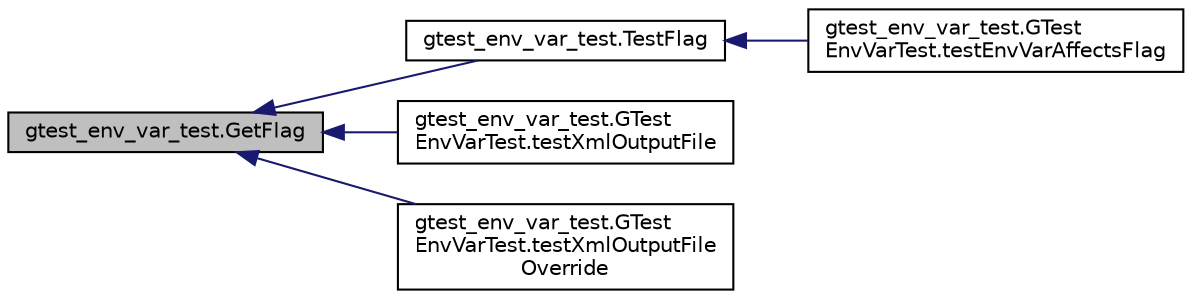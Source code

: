 digraph "gtest_env_var_test.GetFlag"
{
  edge [fontname="Helvetica",fontsize="10",labelfontname="Helvetica",labelfontsize="10"];
  node [fontname="Helvetica",fontsize="10",shape=record];
  rankdir="LR";
  Node7 [label="gtest_env_var_test.GetFlag",height=0.2,width=0.4,color="black", fillcolor="grey75", style="filled", fontcolor="black"];
  Node7 -> Node8 [dir="back",color="midnightblue",fontsize="10",style="solid",fontname="Helvetica"];
  Node8 [label="gtest_env_var_test.TestFlag",height=0.2,width=0.4,color="black", fillcolor="white", style="filled",URL="$dd/d84/namespacegtest__env__var__test.html#aa7bb6bbb50ba35349bbdae6d881faee8"];
  Node8 -> Node9 [dir="back",color="midnightblue",fontsize="10",style="solid",fontname="Helvetica"];
  Node9 [label="gtest_env_var_test.GTest\lEnvVarTest.testEnvVarAffectsFlag",height=0.2,width=0.4,color="black", fillcolor="white", style="filled",URL="$de/db1/classgtest__env__var__test_1_1_g_test_env_var_test.html#ad169061caa22a6cd510535d6da94b97e"];
  Node7 -> Node10 [dir="back",color="midnightblue",fontsize="10",style="solid",fontname="Helvetica"];
  Node10 [label="gtest_env_var_test.GTest\lEnvVarTest.testXmlOutputFile",height=0.2,width=0.4,color="black", fillcolor="white", style="filled",URL="$de/db1/classgtest__env__var__test_1_1_g_test_env_var_test.html#ae2f623209c115e094965e606cd34eec4"];
  Node7 -> Node11 [dir="back",color="midnightblue",fontsize="10",style="solid",fontname="Helvetica"];
  Node11 [label="gtest_env_var_test.GTest\lEnvVarTest.testXmlOutputFile\lOverride",height=0.2,width=0.4,color="black", fillcolor="white", style="filled",URL="$de/db1/classgtest__env__var__test_1_1_g_test_env_var_test.html#ae41b9b9569eb327d5886cb811c2995a7"];
}
